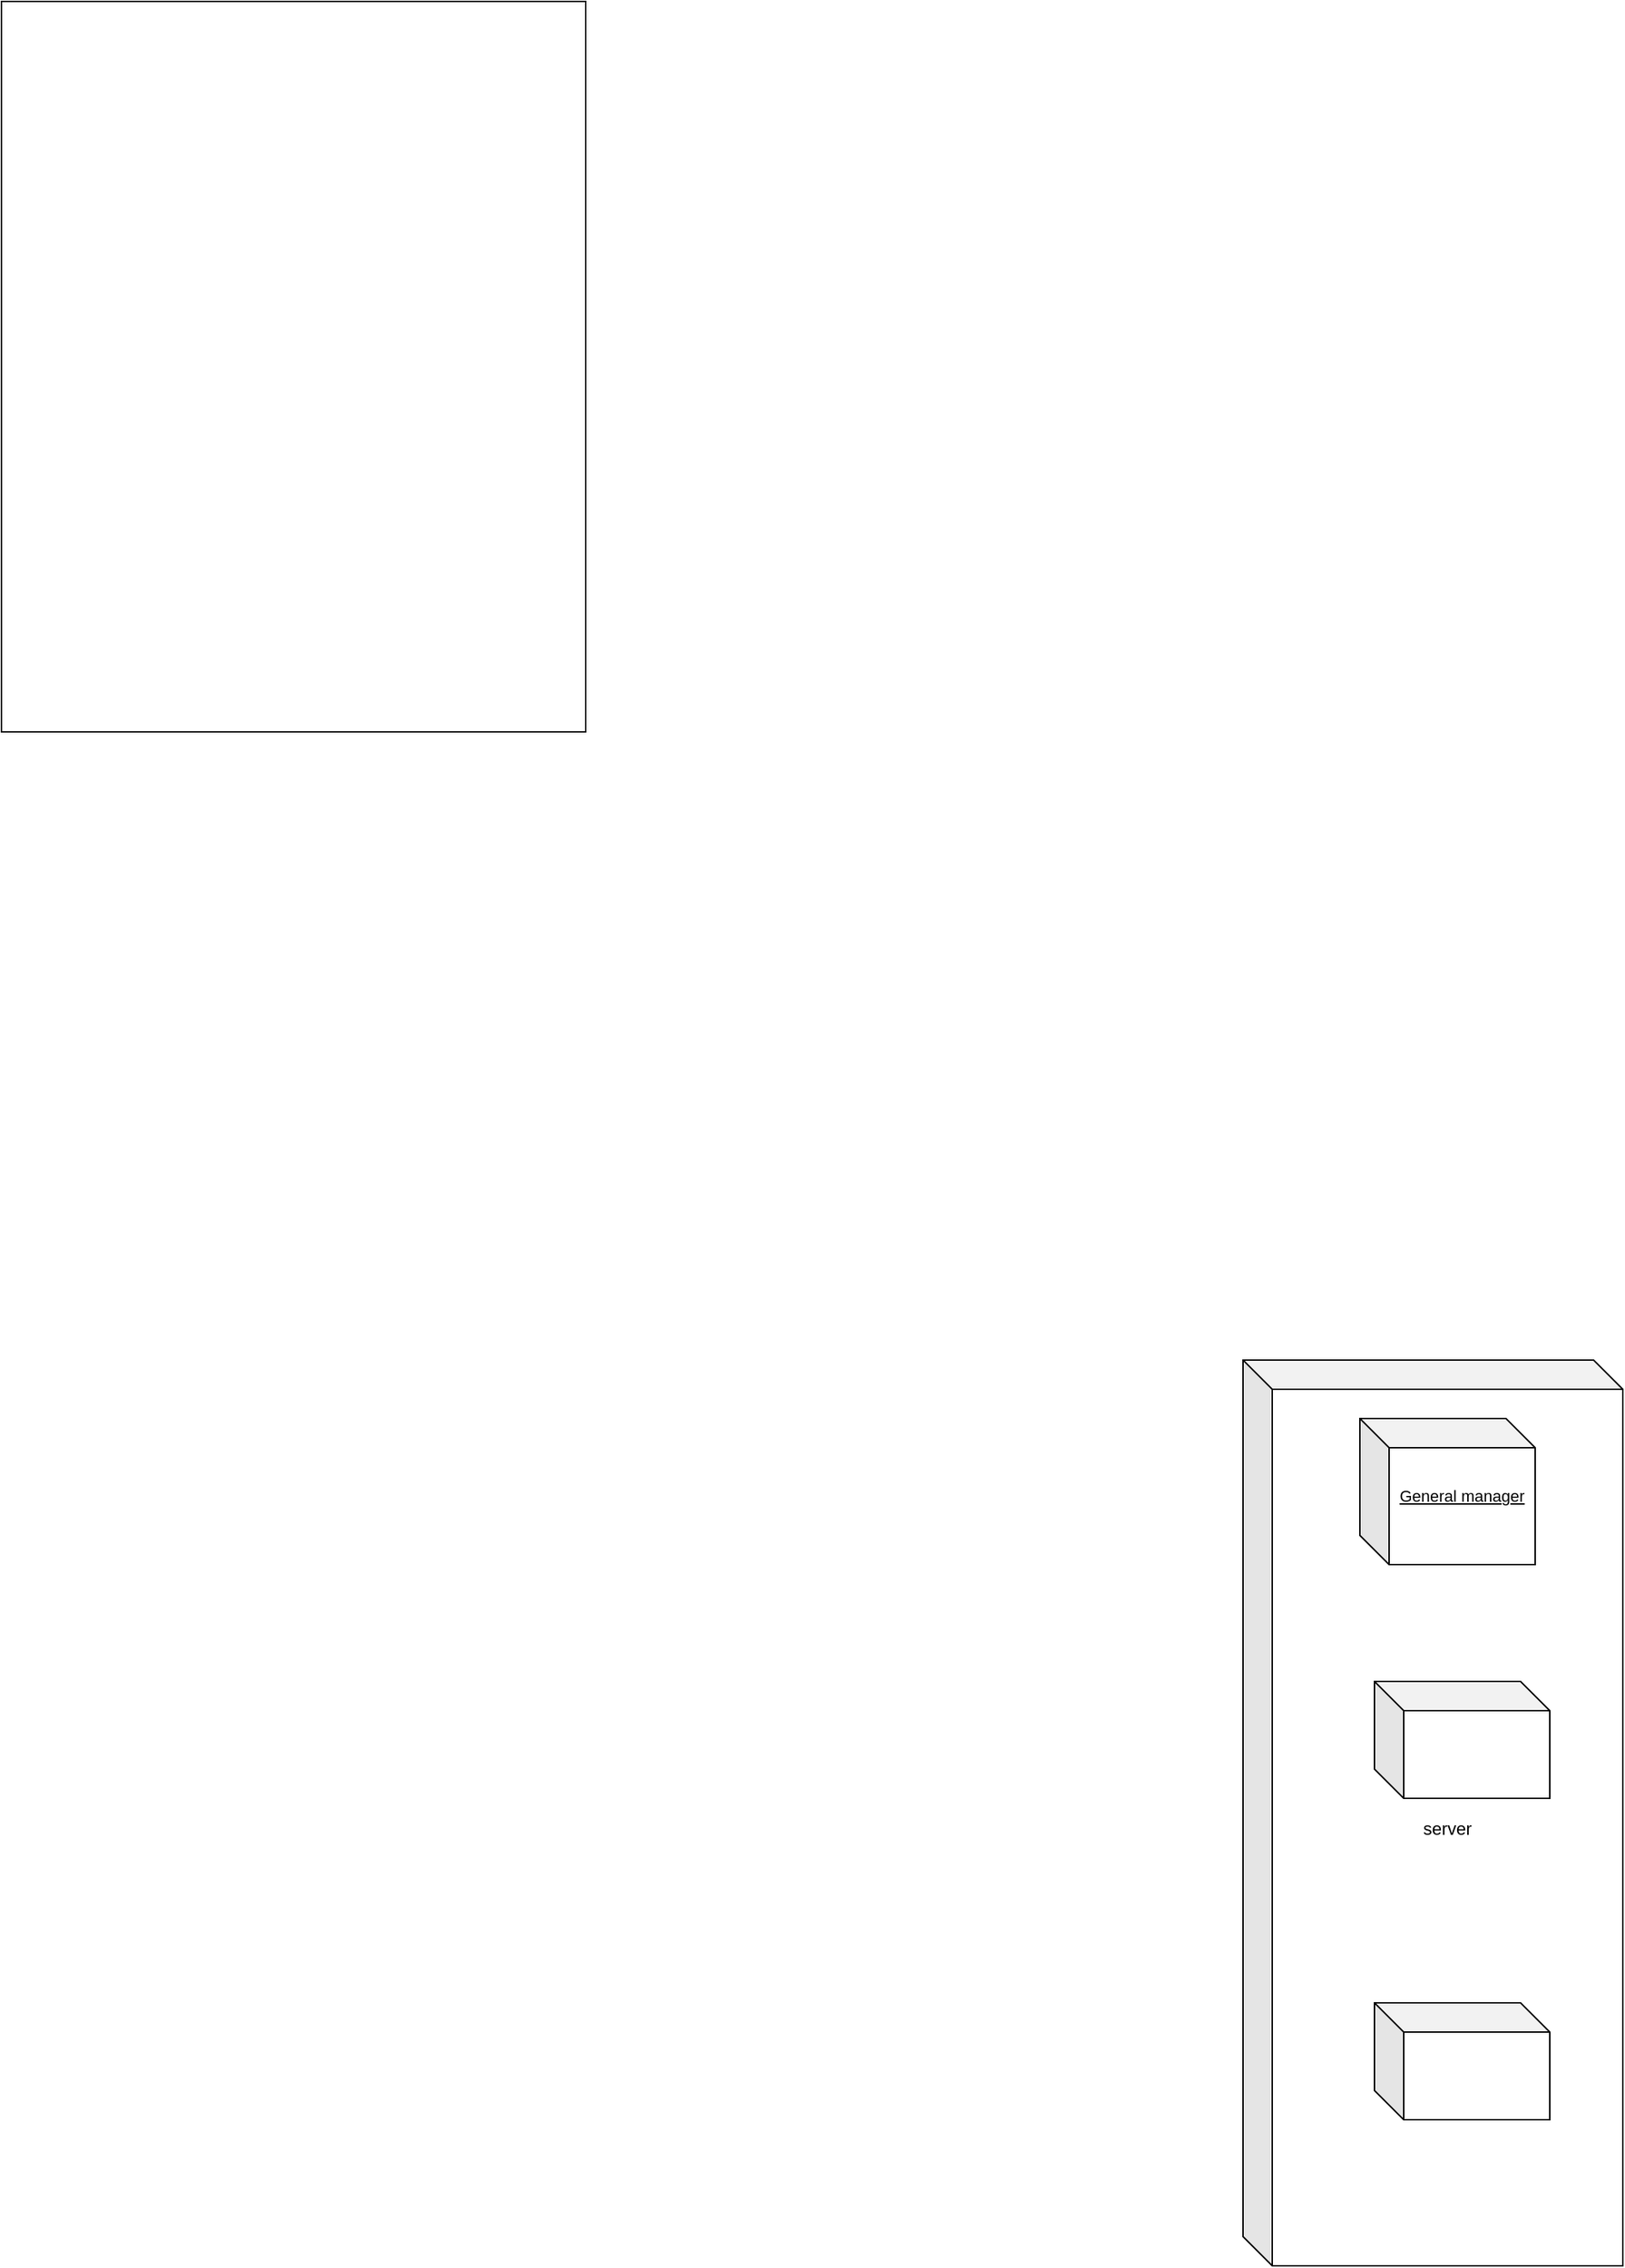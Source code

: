 <mxfile>
    <diagram id="sU7FBKp1SqCHDG9V20aa" name="Page-1">
        <mxGraphModel dx="1696" dy="1311" grid="1" gridSize="10" guides="1" tooltips="1" connect="1" arrows="1" fold="1" page="1" pageScale="1" pageWidth="1100" pageHeight="850" math="0" shadow="0">
            <root>
                <mxCell id="0"/>
                <mxCell id="1" parent="0"/>
                <mxCell id="5" value="server&lt;br&gt;" style="shape=cube;whiteSpace=wrap;html=1;boundedLbl=1;backgroundOutline=1;darkOpacity=0.05;darkOpacity2=0.1;spacingTop=1;" parent="1" vertex="1">
                    <mxGeometry x="460" y="460" width="260" height="620" as="geometry"/>
                </mxCell>
                <mxCell id="6" value="&lt;font style=&quot;font-size: 11px;&quot;&gt;&lt;u&gt;General manager&lt;br&gt;&lt;br&gt;&lt;/u&gt;&lt;/font&gt;" style="shape=cube;whiteSpace=wrap;html=1;boundedLbl=1;backgroundOutline=1;darkOpacity=0.05;darkOpacity2=0.1;" parent="1" vertex="1">
                    <mxGeometry x="540" y="500" width="120" height="100" as="geometry"/>
                </mxCell>
                <mxCell id="9" value="" style="shape=cube;whiteSpace=wrap;html=1;boundedLbl=1;backgroundOutline=1;darkOpacity=0.05;darkOpacity2=0.1;" parent="1" vertex="1">
                    <mxGeometry x="550" y="680" width="120" height="80" as="geometry"/>
                </mxCell>
                <mxCell id="10" value="" style="shape=cube;whiteSpace=wrap;html=1;boundedLbl=1;backgroundOutline=1;darkOpacity=0.05;darkOpacity2=0.1;" parent="1" vertex="1">
                    <mxGeometry x="550" y="900" width="120" height="80" as="geometry"/>
                </mxCell>
                <mxCell id="12" value="sequenceDiagram&#10;    participant Alice&#10;    participant Bob&#10;    Alice-&gt;&gt;John: Hello John, how are you?&#10;    loop Healthcheck&#10;        John-&gt;&gt;John: Fight against hypochondria&#10;    end&#10;    Note right of John: Rational thoughts &lt;br/&gt;prevail!&#10;    John--&gt;&gt;Alice: Great!&#10;    John-&gt;&gt;Bob: How about you?&#10;    Bob--&gt;&gt;John: Jolly good!" style="shadow=0;dashed=0;align=left;strokeWidth=1;shape=mxgraph.mermaid.abstract.mermaid;labelBackgroundColor=#ffffff;noLabel=1;theme=default;" vertex="1" parent="1">
                    <mxGeometry x="-390" y="-370" width="400" height="300" as="geometry"/>
                </mxCell>
                <mxCell id="13" value="stateDiagram&#10;    [*] --&gt; Still&#10;    Still --&gt; [*]&#10;&#10;    Still --&gt; Moving&#10;    Moving --&gt; Still&#10;    Moving --&gt; Crash&#10;    Crash --&gt; [*]" style="shadow=0;dashed=0;align=left;strokeWidth=1;shape=mxgraph.mermaid.abstract.mermaid;labelBackgroundColor=#ffffff;noLabel=1;theme=default;" vertex="1" parent="1">
                    <mxGeometry x="-240" y="-340" width="100" height="240" as="geometry"/>
                </mxCell>
                <mxCell id="14" value="graph TD;&#10;    A--&gt;B;&#10;    A--&gt;C;&#10;    B--&gt;D;&#10;    C--&gt;D;" style="shadow=0;dashed=0;align=left;strokeWidth=1;shape=mxgraph.mermaid.abstract.mermaid;labelBackgroundColor=#ffffff;noLabel=1;theme=default;" vertex="1" parent="1">
                    <mxGeometry x="-240" y="-320" width="100" height="200" as="geometry"/>
                </mxCell>
                <mxCell id="15" value="erDiagram&#10;    CUSTOMER ||--o{ ORDER : places&#10;    ORDER ||--|{ LINE-ITEM : contains&#10;    CUSTOMER }|..|{ DELIVERY-ADDRESS : uses" style="shadow=0;dashed=0;align=left;strokeWidth=1;shape=mxgraph.mermaid.abstract.mermaid;labelBackgroundColor=#ffffff;noLabel=1;theme=default;" vertex="1" parent="1">
                    <mxGeometry x="-390" y="-470" width="400" height="500" as="geometry"/>
                </mxCell>
            </root>
        </mxGraphModel>
    </diagram>
</mxfile>